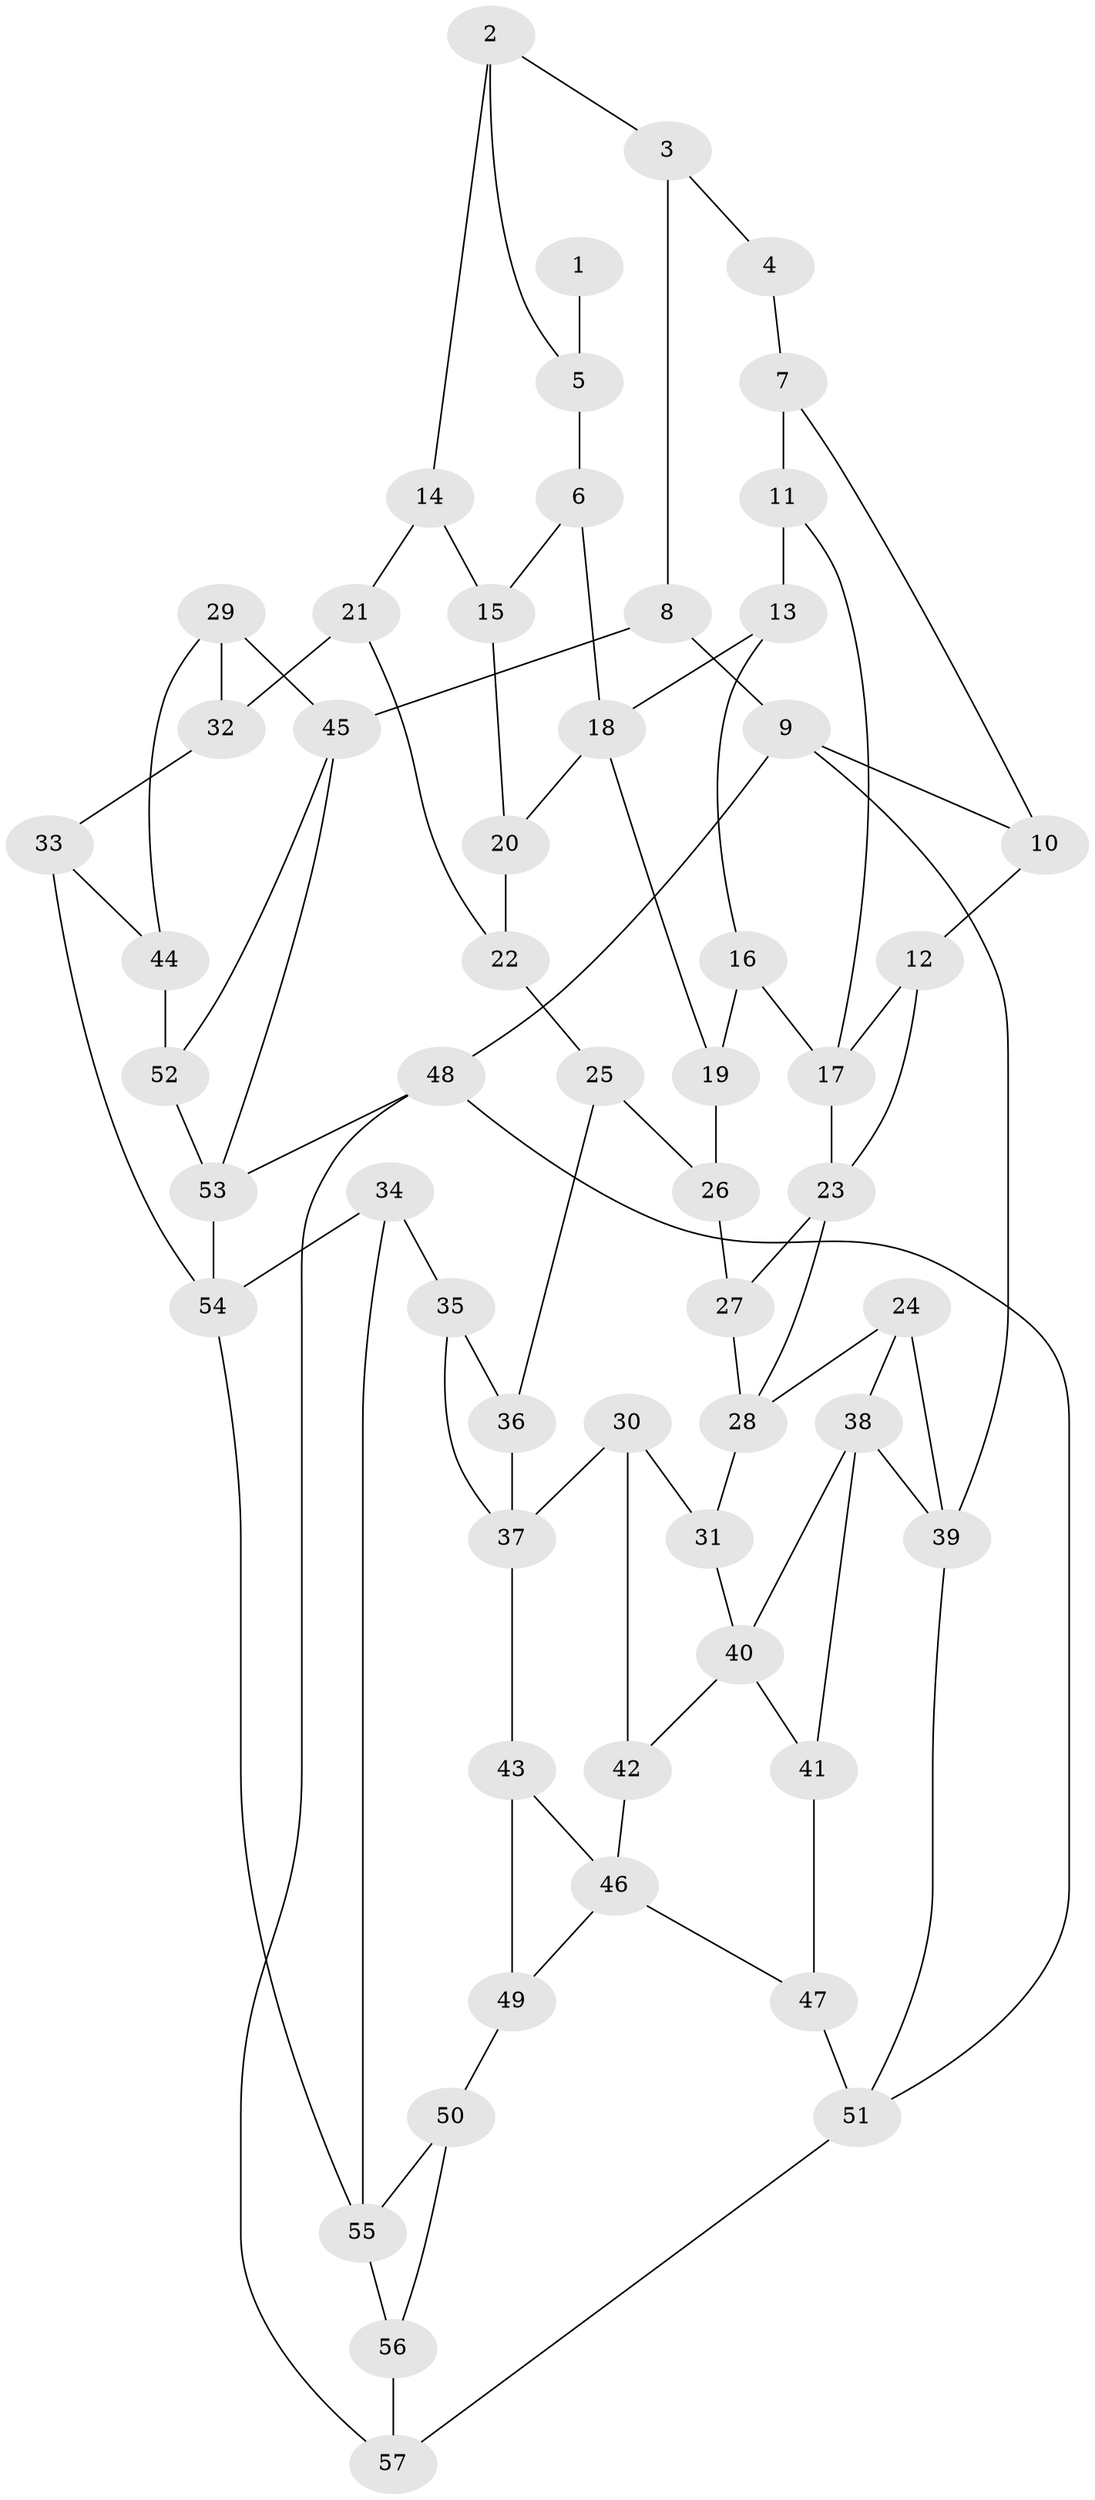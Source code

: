 // original degree distribution, {3: 0.024691358024691357, 4: 0.24691358024691357, 5: 0.5185185185185185, 6: 0.20987654320987653}
// Generated by graph-tools (version 1.1) at 2025/38/03/04/25 23:38:36]
// undirected, 57 vertices, 92 edges
graph export_dot {
  node [color=gray90,style=filled];
  1;
  2;
  3;
  4;
  5;
  6;
  7;
  8;
  9;
  10;
  11;
  12;
  13;
  14;
  15;
  16;
  17;
  18;
  19;
  20;
  21;
  22;
  23;
  24;
  25;
  26;
  27;
  28;
  29;
  30;
  31;
  32;
  33;
  34;
  35;
  36;
  37;
  38;
  39;
  40;
  41;
  42;
  43;
  44;
  45;
  46;
  47;
  48;
  49;
  50;
  51;
  52;
  53;
  54;
  55;
  56;
  57;
  1 -- 5 [weight=2.0];
  2 -- 3 [weight=1.0];
  2 -- 5 [weight=1.0];
  2 -- 14 [weight=1.0];
  3 -- 4 [weight=1.0];
  3 -- 8 [weight=1.0];
  4 -- 7 [weight=1.0];
  5 -- 6 [weight=1.0];
  6 -- 15 [weight=1.0];
  6 -- 18 [weight=1.0];
  7 -- 10 [weight=1.0];
  7 -- 11 [weight=1.0];
  8 -- 9 [weight=1.0];
  8 -- 45 [weight=2.0];
  9 -- 10 [weight=1.0];
  9 -- 39 [weight=1.0];
  9 -- 48 [weight=1.0];
  10 -- 12 [weight=1.0];
  11 -- 13 [weight=2.0];
  11 -- 17 [weight=1.0];
  12 -- 17 [weight=1.0];
  12 -- 23 [weight=1.0];
  13 -- 16 [weight=1.0];
  13 -- 18 [weight=1.0];
  14 -- 15 [weight=1.0];
  14 -- 21 [weight=1.0];
  15 -- 20 [weight=1.0];
  16 -- 17 [weight=1.0];
  16 -- 19 [weight=1.0];
  17 -- 23 [weight=1.0];
  18 -- 19 [weight=1.0];
  18 -- 20 [weight=1.0];
  19 -- 26 [weight=1.0];
  20 -- 22 [weight=1.0];
  21 -- 22 [weight=1.0];
  21 -- 32 [weight=2.0];
  22 -- 25 [weight=1.0];
  23 -- 27 [weight=1.0];
  23 -- 28 [weight=1.0];
  24 -- 28 [weight=1.0];
  24 -- 38 [weight=1.0];
  24 -- 39 [weight=1.0];
  25 -- 26 [weight=1.0];
  25 -- 36 [weight=2.0];
  26 -- 27 [weight=1.0];
  27 -- 28 [weight=1.0];
  28 -- 31 [weight=1.0];
  29 -- 32 [weight=1.0];
  29 -- 44 [weight=1.0];
  29 -- 45 [weight=1.0];
  30 -- 31 [weight=1.0];
  30 -- 37 [weight=1.0];
  30 -- 42 [weight=1.0];
  31 -- 40 [weight=1.0];
  32 -- 33 [weight=1.0];
  33 -- 44 [weight=1.0];
  33 -- 54 [weight=1.0];
  34 -- 35 [weight=1.0];
  34 -- 54 [weight=1.0];
  34 -- 55 [weight=1.0];
  35 -- 36 [weight=1.0];
  35 -- 37 [weight=1.0];
  36 -- 37 [weight=1.0];
  37 -- 43 [weight=1.0];
  38 -- 39 [weight=1.0];
  38 -- 40 [weight=1.0];
  38 -- 41 [weight=1.0];
  39 -- 51 [weight=1.0];
  40 -- 41 [weight=1.0];
  40 -- 42 [weight=1.0];
  41 -- 47 [weight=1.0];
  42 -- 46 [weight=1.0];
  43 -- 46 [weight=1.0];
  43 -- 49 [weight=1.0];
  44 -- 52 [weight=2.0];
  45 -- 52 [weight=1.0];
  45 -- 53 [weight=1.0];
  46 -- 47 [weight=1.0];
  46 -- 49 [weight=1.0];
  47 -- 51 [weight=1.0];
  48 -- 51 [weight=1.0];
  48 -- 53 [weight=1.0];
  48 -- 57 [weight=1.0];
  49 -- 50 [weight=1.0];
  50 -- 55 [weight=1.0];
  50 -- 56 [weight=1.0];
  51 -- 57 [weight=1.0];
  52 -- 53 [weight=1.0];
  53 -- 54 [weight=1.0];
  54 -- 55 [weight=1.0];
  55 -- 56 [weight=1.0];
  56 -- 57 [weight=2.0];
}
